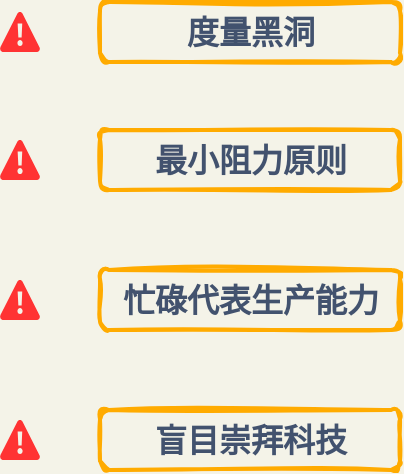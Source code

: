 <mxfile version="14.2.6" type="github">
  <diagram id="5hDAxi_boIst-9sQSkmx" name="第 1 页">
    <mxGraphModel dx="588" dy="517" grid="1" gridSize="10" guides="1" tooltips="1" connect="1" arrows="1" fold="1" page="1" pageScale="1" pageWidth="827" pageHeight="1169" background="#F4F3E8" math="0" shadow="0">
      <root>
        <mxCell id="0" />
        <mxCell id="1" parent="0" />
        <mxCell id="ugjQtYivipN5QYXBh993-31" value="" style="group" vertex="1" connectable="0" parent="1">
          <mxGeometry x="300" y="156" width="200" height="30" as="geometry" />
        </mxCell>
        <mxCell id="ugjQtYivipN5QYXBh993-19" value="" style="shape=mxgraph.azure.azure_alert;strokeColor=none;html=1;fillColor=#FF3333;sketch=0;shadow=0;" vertex="1" parent="ugjQtYivipN5QYXBh993-31">
          <mxGeometry y="5" width="20" height="20" as="geometry" />
        </mxCell>
        <mxCell id="ugjQtYivipN5QYXBh993-20" value="&lt;font style=&quot;font-size: 16px&quot;&gt;度量黑洞&lt;/font&gt;" style="dashed=0;html=1;rounded=1;strokeColor=#FFAB00;fontSize=12;align=center;fontStyle=1;strokeWidth=2;fontColor=#42526E;shadow=0;glass=0;sketch=1;fillColor=none;" vertex="1" parent="ugjQtYivipN5QYXBh993-31">
          <mxGeometry x="50" width="150" height="30" as="geometry" />
        </mxCell>
        <mxCell id="ugjQtYivipN5QYXBh993-32" value="" style="group" vertex="1" connectable="0" parent="1">
          <mxGeometry x="300" y="220" width="200" height="30" as="geometry" />
        </mxCell>
        <mxCell id="ugjQtYivipN5QYXBh993-25" value="" style="shape=mxgraph.azure.azure_alert;strokeColor=none;html=1;fillColor=#FF3333;sketch=0;shadow=0;" vertex="1" parent="ugjQtYivipN5QYXBh993-32">
          <mxGeometry y="5" width="20" height="20" as="geometry" />
        </mxCell>
        <mxCell id="ugjQtYivipN5QYXBh993-26" value="&lt;span style=&quot;font-size: 16px&quot;&gt;最小阻力原则&lt;/span&gt;" style="dashed=0;html=1;rounded=1;strokeColor=#FFAB00;fontSize=12;align=center;fontStyle=1;strokeWidth=2;fontColor=#42526E;shadow=0;glass=0;sketch=1;fillColor=none;" vertex="1" parent="ugjQtYivipN5QYXBh993-32">
          <mxGeometry x="50" width="150" height="30" as="geometry" />
        </mxCell>
        <mxCell id="ugjQtYivipN5QYXBh993-33" value="" style="group" vertex="1" connectable="0" parent="1">
          <mxGeometry x="300" y="290" width="200" height="30" as="geometry" />
        </mxCell>
        <mxCell id="ugjQtYivipN5QYXBh993-27" value="" style="shape=mxgraph.azure.azure_alert;strokeColor=none;html=1;fillColor=#FF3333;sketch=0;shadow=0;" vertex="1" parent="ugjQtYivipN5QYXBh993-33">
          <mxGeometry y="5" width="20" height="20" as="geometry" />
        </mxCell>
        <mxCell id="ugjQtYivipN5QYXBh993-28" value="&lt;span style=&quot;font-size: 16px&quot;&gt;忙碌代表生产能力&lt;/span&gt;" style="dashed=0;html=1;rounded=1;strokeColor=#FFAB00;fontSize=12;align=center;fontStyle=1;strokeWidth=2;fontColor=#42526E;shadow=0;glass=0;sketch=1;fillColor=none;" vertex="1" parent="ugjQtYivipN5QYXBh993-33">
          <mxGeometry x="50" width="150" height="30" as="geometry" />
        </mxCell>
        <mxCell id="ugjQtYivipN5QYXBh993-34" value="" style="group" vertex="1" connectable="0" parent="1">
          <mxGeometry x="300" y="360" width="200" height="30" as="geometry" />
        </mxCell>
        <mxCell id="ugjQtYivipN5QYXBh993-29" value="" style="shape=mxgraph.azure.azure_alert;strokeColor=none;html=1;fillColor=#FF3333;sketch=0;shadow=0;" vertex="1" parent="ugjQtYivipN5QYXBh993-34">
          <mxGeometry y="5" width="20" height="20" as="geometry" />
        </mxCell>
        <mxCell id="ugjQtYivipN5QYXBh993-30" value="&lt;span style=&quot;font-size: 16px&quot;&gt;盲目崇拜科技&lt;/span&gt;" style="dashed=0;html=1;rounded=1;strokeColor=#FFAB00;fontSize=12;align=center;fontStyle=1;strokeWidth=2;fontColor=#42526E;shadow=0;glass=0;sketch=1;fillColor=none;" vertex="1" parent="ugjQtYivipN5QYXBh993-34">
          <mxGeometry x="50" width="150" height="30" as="geometry" />
        </mxCell>
      </root>
    </mxGraphModel>
  </diagram>
</mxfile>
